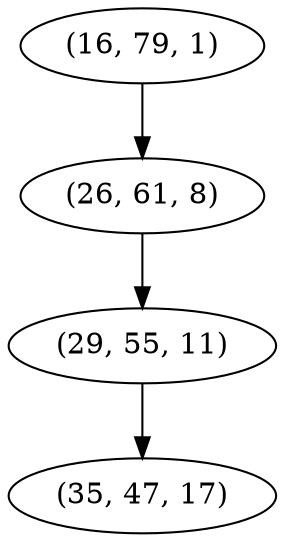digraph tree {
    "(16, 79, 1)";
    "(26, 61, 8)";
    "(29, 55, 11)";
    "(35, 47, 17)";
    "(16, 79, 1)" -> "(26, 61, 8)";
    "(26, 61, 8)" -> "(29, 55, 11)";
    "(29, 55, 11)" -> "(35, 47, 17)";
}
